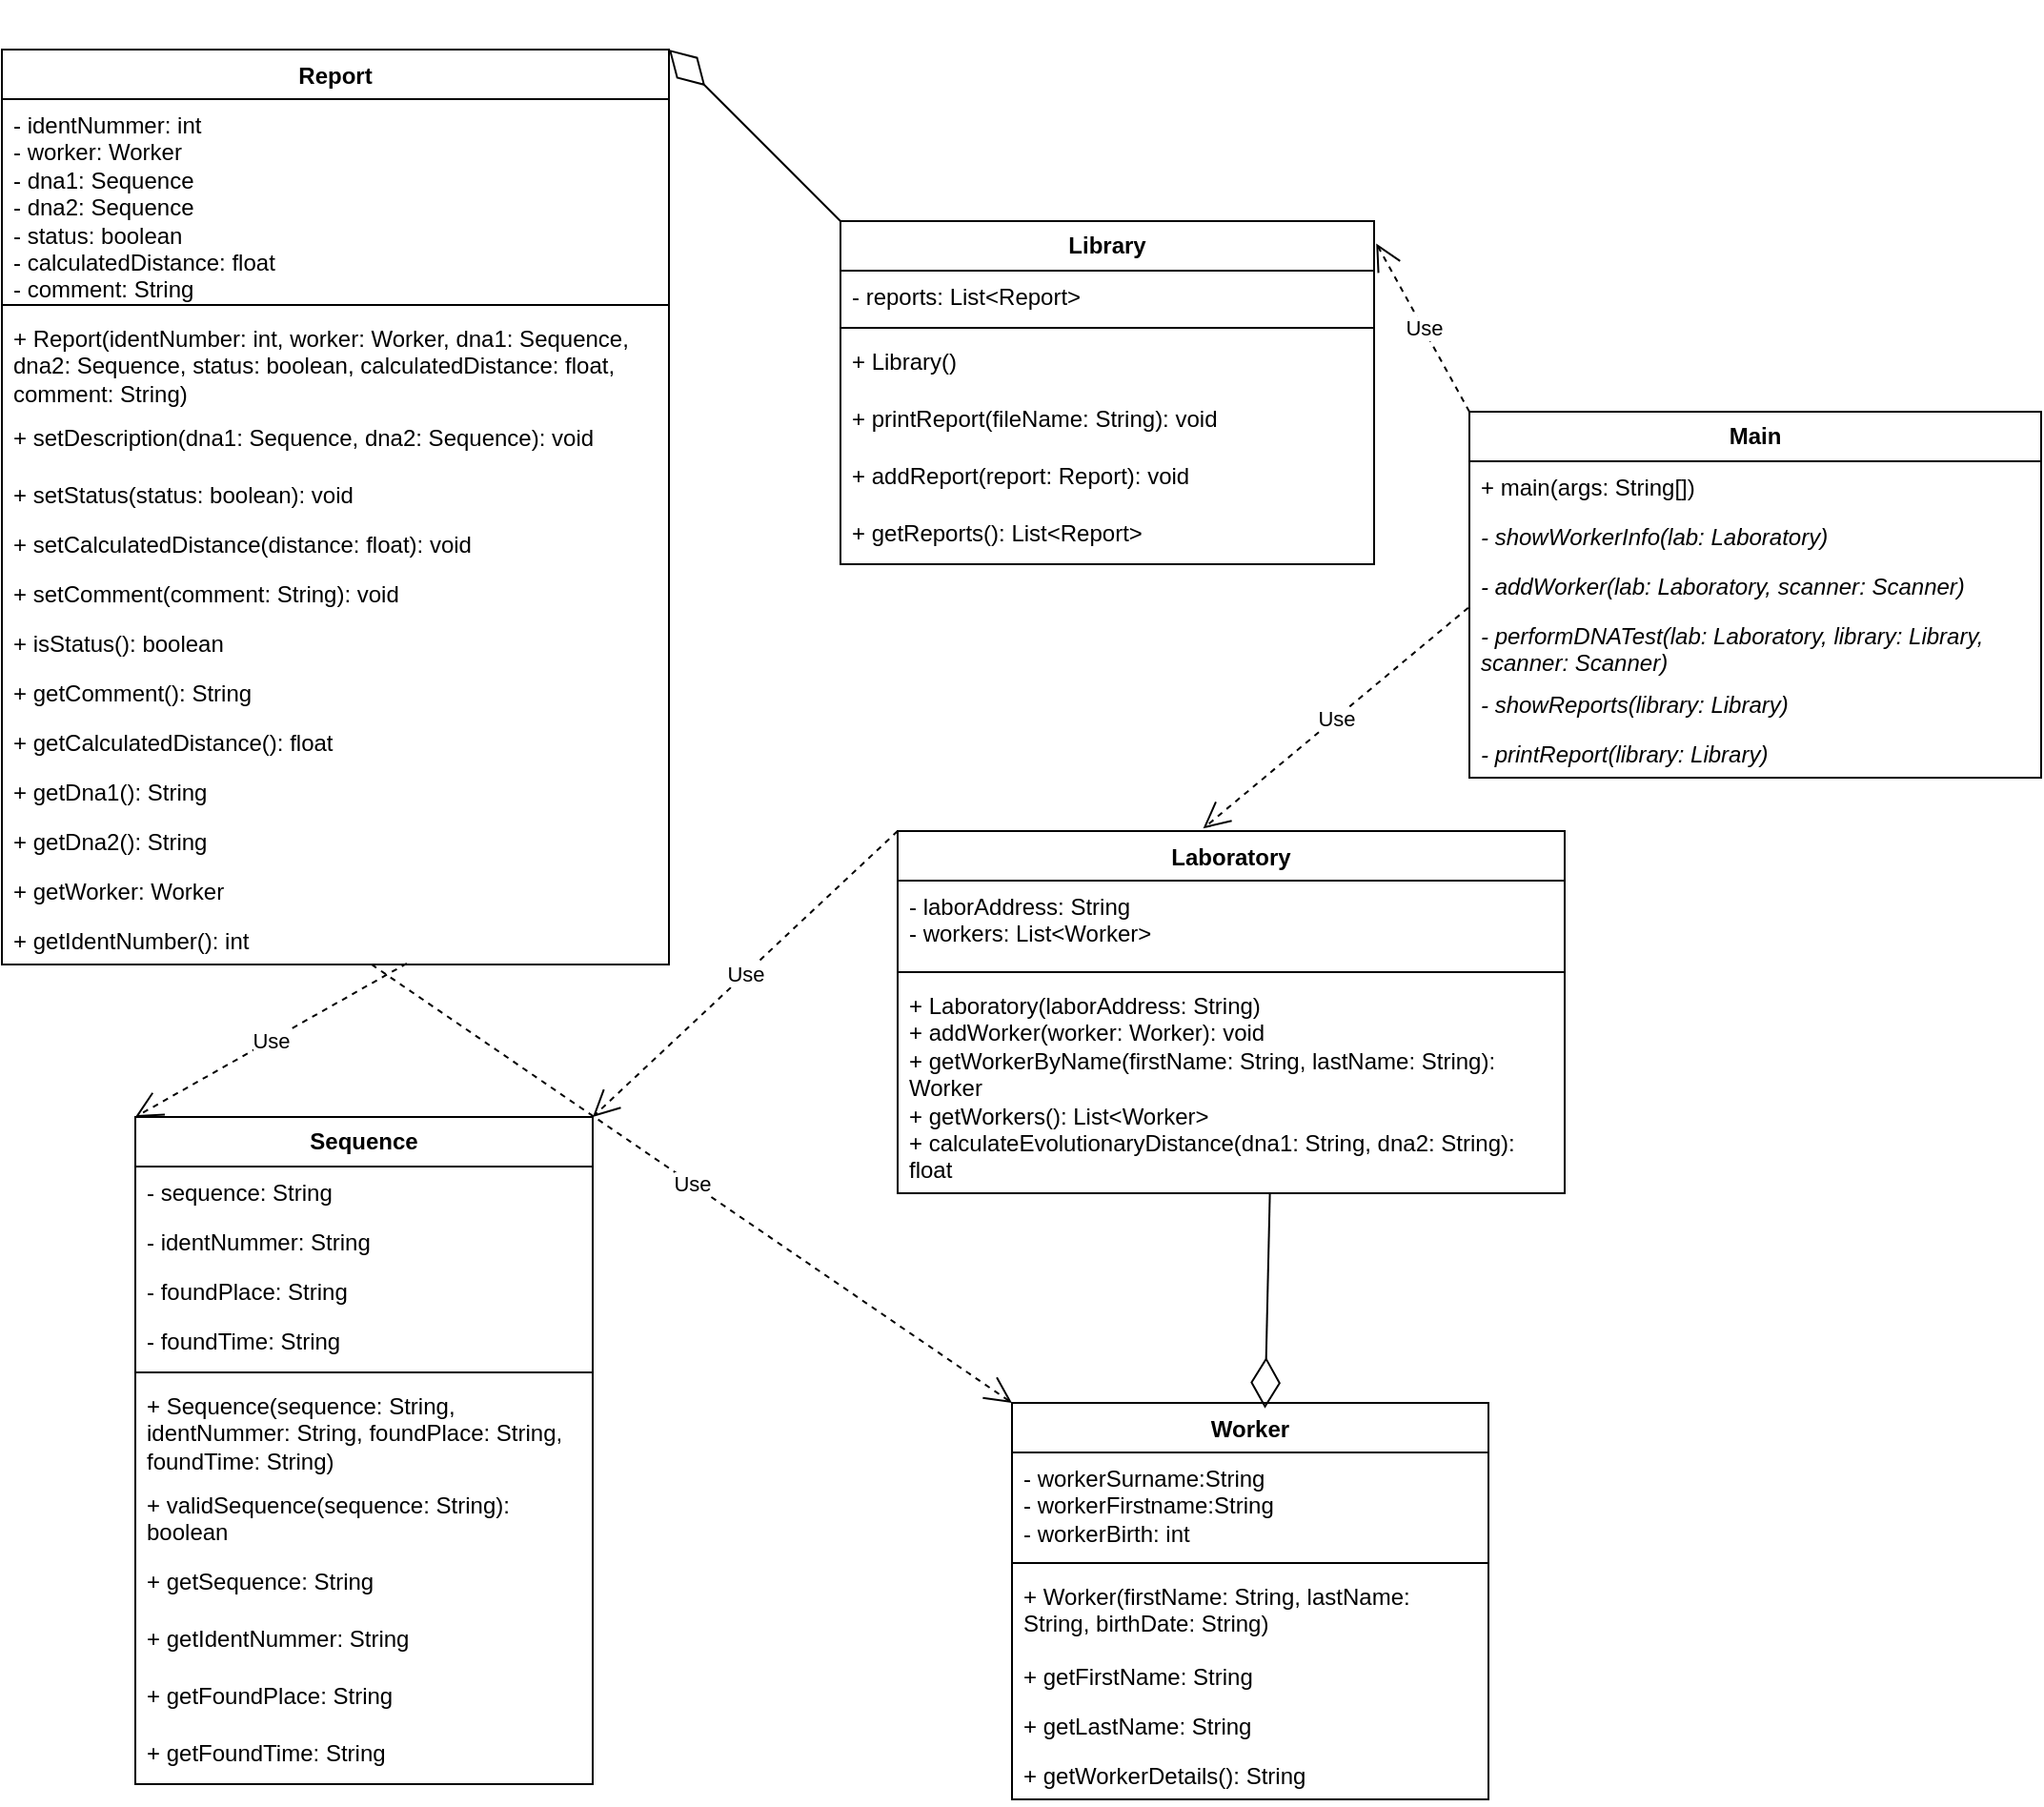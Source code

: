 <mxfile version="22.1.2" type="device">
  <diagram name="Seite-1" id="0Hx22hpihrPdas3sqQu_">
    <mxGraphModel dx="2104" dy="1887" grid="1" gridSize="10" guides="1" tooltips="1" connect="1" arrows="1" fold="1" page="1" pageScale="1" pageWidth="827" pageHeight="1169" math="0" shadow="0">
      <root>
        <mxCell id="0" />
        <mxCell id="1" parent="0" />
        <mxCell id="uteRZzkSLJ6UjPzQ1UW6-1" value="&lt;b&gt;Library&lt;/b&gt;" style="swimlane;fontStyle=0;childLayout=stackLayout;horizontal=1;startSize=26;fillColor=none;horizontalStack=0;resizeParent=1;resizeParentMax=0;resizeLast=0;collapsible=1;marginBottom=0;whiteSpace=wrap;html=1;" parent="1" vertex="1">
          <mxGeometry x="-90" y="-230" width="280" height="180" as="geometry" />
        </mxCell>
        <mxCell id="uteRZzkSLJ6UjPzQ1UW6-2" value=" - reports: List&amp;lt;Report&amp;gt;      " style="text;strokeColor=none;fillColor=none;align=left;verticalAlign=top;spacingLeft=4;spacingRight=4;overflow=hidden;rotatable=0;points=[[0,0.5],[1,0.5]];portConstraint=eastwest;whiteSpace=wrap;html=1;" parent="uteRZzkSLJ6UjPzQ1UW6-1" vertex="1">
          <mxGeometry y="26" width="280" height="26" as="geometry" />
        </mxCell>
        <mxCell id="uteRZzkSLJ6UjPzQ1UW6-15" value="" style="line;strokeWidth=1;fillColor=none;align=left;verticalAlign=middle;spacingTop=-1;spacingLeft=3;spacingRight=3;rotatable=0;labelPosition=right;points=[];portConstraint=eastwest;strokeColor=inherit;" parent="uteRZzkSLJ6UjPzQ1UW6-1" vertex="1">
          <mxGeometry y="52" width="280" height="8" as="geometry" />
        </mxCell>
        <mxCell id="uteRZzkSLJ6UjPzQ1UW6-4" value="+ Library()" style="text;strokeColor=none;fillColor=none;align=left;verticalAlign=top;spacingLeft=4;spacingRight=4;overflow=hidden;rotatable=0;points=[[0,0.5],[1,0.5]];portConstraint=eastwest;whiteSpace=wrap;html=1;" parent="uteRZzkSLJ6UjPzQ1UW6-1" vertex="1">
          <mxGeometry y="60" width="280" height="30" as="geometry" />
        </mxCell>
        <mxCell id="81vY_X4XIZrNd0NV0U72-1" value="+ printReport(fileName: String): void" style="text;strokeColor=none;fillColor=none;align=left;verticalAlign=top;spacingLeft=4;spacingRight=4;overflow=hidden;rotatable=0;points=[[0,0.5],[1,0.5]];portConstraint=eastwest;whiteSpace=wrap;html=1;" parent="uteRZzkSLJ6UjPzQ1UW6-1" vertex="1">
          <mxGeometry y="90" width="280" height="30" as="geometry" />
        </mxCell>
        <mxCell id="0sT3gICee3BTcCy5-PnE-8" value="+ addReport(report: Report): void    " style="text;strokeColor=none;fillColor=none;align=left;verticalAlign=top;spacingLeft=4;spacingRight=4;overflow=hidden;rotatable=0;points=[[0,0.5],[1,0.5]];portConstraint=eastwest;whiteSpace=wrap;html=1;" parent="uteRZzkSLJ6UjPzQ1UW6-1" vertex="1">
          <mxGeometry y="120" width="280" height="30" as="geometry" />
        </mxCell>
        <mxCell id="0sT3gICee3BTcCy5-PnE-9" value="+ getReports(): List&amp;lt;Report&amp;gt;" style="text;strokeColor=none;fillColor=none;align=left;verticalAlign=top;spacingLeft=4;spacingRight=4;overflow=hidden;rotatable=0;points=[[0,0.5],[1,0.5]];portConstraint=eastwest;whiteSpace=wrap;html=1;" parent="uteRZzkSLJ6UjPzQ1UW6-1" vertex="1">
          <mxGeometry y="150" width="280" height="30" as="geometry" />
        </mxCell>
        <mxCell id="QUbYyuDZn67epDEEDpF1-30" value="Laboratory" style="swimlane;fontStyle=1;align=center;verticalAlign=top;childLayout=stackLayout;horizontal=1;startSize=26;horizontalStack=0;resizeParent=1;resizeParentMax=0;resizeLast=0;collapsible=1;marginBottom=0;whiteSpace=wrap;html=1;" parent="1" vertex="1">
          <mxGeometry x="-60" y="90" width="350" height="190" as="geometry" />
        </mxCell>
        <mxCell id="QUbYyuDZn67epDEEDpF1-31" value="- laborAddress: String&lt;br&gt;- workers: List&amp;lt;Worker&amp;gt;" style="text;strokeColor=none;fillColor=none;align=left;verticalAlign=top;spacingLeft=4;spacingRight=4;overflow=hidden;rotatable=0;points=[[0,0.5],[1,0.5]];portConstraint=eastwest;whiteSpace=wrap;html=1;" parent="QUbYyuDZn67epDEEDpF1-30" vertex="1">
          <mxGeometry y="26" width="350" height="44" as="geometry" />
        </mxCell>
        <mxCell id="QUbYyuDZn67epDEEDpF1-32" value="" style="line;strokeWidth=1;fillColor=none;align=left;verticalAlign=middle;spacingTop=-1;spacingLeft=3;spacingRight=3;rotatable=0;labelPosition=right;points=[];portConstraint=eastwest;strokeColor=inherit;" parent="QUbYyuDZn67epDEEDpF1-30" vertex="1">
          <mxGeometry y="70" width="350" height="8" as="geometry" />
        </mxCell>
        <mxCell id="QUbYyuDZn67epDEEDpF1-33" value="+ Laboratory(laborAddress: String)&lt;br&gt;+ addWorker(worker: Worker): void&lt;br style=&quot;border-color: var(--border-color);&quot;&gt;+ getWorkerByName(firstName: String, lastName: String): Worker&lt;br&gt;+ getWorkers(): List&amp;lt;Worker&amp;gt;&lt;br&gt;+ calculateEvolutionaryDistance(dna1: String, dna2: String): float" style="text;strokeColor=none;fillColor=none;align=left;verticalAlign=top;spacingLeft=4;spacingRight=4;overflow=hidden;rotatable=0;points=[[0,0.5],[1,0.5]];portConstraint=eastwest;whiteSpace=wrap;html=1;" parent="QUbYyuDZn67epDEEDpF1-30" vertex="1">
          <mxGeometry y="78" width="350" height="112" as="geometry" />
        </mxCell>
        <mxCell id="QUbYyuDZn67epDEEDpF1-39" value="Report" style="swimlane;fontStyle=1;align=center;verticalAlign=top;childLayout=stackLayout;horizontal=1;startSize=26;horizontalStack=0;resizeParent=1;resizeParentMax=0;resizeLast=0;collapsible=1;marginBottom=0;whiteSpace=wrap;html=1;" parent="1" vertex="1">
          <mxGeometry x="-530" y="-320" width="350" height="480" as="geometry" />
        </mxCell>
        <mxCell id="QUbYyuDZn67epDEEDpF1-42" value="- identNummer: int&lt;br&gt;- worker: Worker&amp;nbsp;&lt;br&gt;- dna1: Sequence&lt;br&gt;- dna2: Sequence&lt;br&gt;- status: boolean&lt;br&gt;- calculatedDistance: float&amp;nbsp;&lt;br&gt;- comment: String&amp;nbsp;&amp;nbsp;&lt;br&gt;&amp;nbsp;" style="text;strokeColor=none;fillColor=none;align=left;verticalAlign=top;spacingLeft=4;spacingRight=4;overflow=hidden;rotatable=0;points=[[0,0.5],[1,0.5]];portConstraint=eastwest;whiteSpace=wrap;html=1;" parent="QUbYyuDZn67epDEEDpF1-39" vertex="1">
          <mxGeometry y="26" width="350" height="104" as="geometry" />
        </mxCell>
        <mxCell id="QUbYyuDZn67epDEEDpF1-41" value="" style="line;strokeWidth=1;fillColor=none;align=left;verticalAlign=middle;spacingTop=-1;spacingLeft=3;spacingRight=3;rotatable=0;labelPosition=right;points=[];portConstraint=eastwest;strokeColor=inherit;" parent="QUbYyuDZn67epDEEDpF1-39" vertex="1">
          <mxGeometry y="130" width="350" height="8" as="geometry" />
        </mxCell>
        <mxCell id="QUbYyuDZn67epDEEDpF1-43" value="+ Report(identNumber: int, worker: Worker, dna1: Sequence, dna2: Sequence, status: boolean, calculatedDistance: float, comment: String)" style="text;strokeColor=none;fillColor=none;align=left;verticalAlign=top;spacingLeft=4;spacingRight=4;overflow=hidden;rotatable=0;points=[[0,0.5],[1,0.5]];portConstraint=eastwest;whiteSpace=wrap;html=1;" parent="QUbYyuDZn67epDEEDpF1-39" vertex="1">
          <mxGeometry y="138" width="350" height="52" as="geometry" />
        </mxCell>
        <mxCell id="QUbYyuDZn67epDEEDpF1-44" value="+ setDescription(dna1: Sequence, dna2: Sequence): void" style="text;strokeColor=none;fillColor=none;align=left;verticalAlign=top;spacingLeft=4;spacingRight=4;overflow=hidden;rotatable=0;points=[[0,0.5],[1,0.5]];portConstraint=eastwest;whiteSpace=wrap;html=1;" parent="QUbYyuDZn67epDEEDpF1-39" vertex="1">
          <mxGeometry y="190" width="350" height="30" as="geometry" />
        </mxCell>
        <mxCell id="QUbYyuDZn67epDEEDpF1-45" value=" + setStatus(status: boolean): void " style="text;strokeColor=none;fillColor=none;align=left;verticalAlign=top;spacingLeft=4;spacingRight=4;overflow=hidden;rotatable=0;points=[[0,0.5],[1,0.5]];portConstraint=eastwest;whiteSpace=wrap;html=1;" parent="QUbYyuDZn67epDEEDpF1-39" vertex="1">
          <mxGeometry y="220" width="350" height="26" as="geometry" />
        </mxCell>
        <mxCell id="QUbYyuDZn67epDEEDpF1-46" value="+ setCalculatedDistance(distance: float): void" style="text;strokeColor=none;fillColor=none;align=left;verticalAlign=top;spacingLeft=4;spacingRight=4;overflow=hidden;rotatable=0;points=[[0,0.5],[1,0.5]];portConstraint=eastwest;whiteSpace=wrap;html=1;" parent="QUbYyuDZn67epDEEDpF1-39" vertex="1">
          <mxGeometry y="246" width="350" height="26" as="geometry" />
        </mxCell>
        <mxCell id="QUbYyuDZn67epDEEDpF1-47" value="+ setComment(comment: String): void" style="text;strokeColor=none;fillColor=none;align=left;verticalAlign=top;spacingLeft=4;spacingRight=4;overflow=hidden;rotatable=0;points=[[0,0.5],[1,0.5]];portConstraint=eastwest;whiteSpace=wrap;html=1;" parent="QUbYyuDZn67epDEEDpF1-39" vertex="1">
          <mxGeometry y="272" width="350" height="26" as="geometry" />
        </mxCell>
        <mxCell id="81vY_X4XIZrNd0NV0U72-2" value="+ isStatus(): boolean" style="text;strokeColor=none;fillColor=none;align=left;verticalAlign=top;spacingLeft=4;spacingRight=4;overflow=hidden;rotatable=0;points=[[0,0.5],[1,0.5]];portConstraint=eastwest;whiteSpace=wrap;html=1;" parent="QUbYyuDZn67epDEEDpF1-39" vertex="1">
          <mxGeometry y="298" width="350" height="26" as="geometry" />
        </mxCell>
        <mxCell id="81vY_X4XIZrNd0NV0U72-4" value="+ getComment(): String" style="text;strokeColor=none;fillColor=none;align=left;verticalAlign=top;spacingLeft=4;spacingRight=4;overflow=hidden;rotatable=0;points=[[0,0.5],[1,0.5]];portConstraint=eastwest;whiteSpace=wrap;html=1;" parent="QUbYyuDZn67epDEEDpF1-39" vertex="1">
          <mxGeometry y="324" width="350" height="26" as="geometry" />
        </mxCell>
        <mxCell id="81vY_X4XIZrNd0NV0U72-5" value="+ getCalculatedDistance(): float" style="text;strokeColor=none;fillColor=none;align=left;verticalAlign=top;spacingLeft=4;spacingRight=4;overflow=hidden;rotatable=0;points=[[0,0.5],[1,0.5]];portConstraint=eastwest;whiteSpace=wrap;html=1;" parent="QUbYyuDZn67epDEEDpF1-39" vertex="1">
          <mxGeometry y="350" width="350" height="26" as="geometry" />
        </mxCell>
        <mxCell id="81vY_X4XIZrNd0NV0U72-6" value="+ getDna1(): String&amp;nbsp;" style="text;strokeColor=none;fillColor=none;align=left;verticalAlign=top;spacingLeft=4;spacingRight=4;overflow=hidden;rotatable=0;points=[[0,0.5],[1,0.5]];portConstraint=eastwest;whiteSpace=wrap;html=1;" parent="QUbYyuDZn67epDEEDpF1-39" vertex="1">
          <mxGeometry y="376" width="350" height="26" as="geometry" />
        </mxCell>
        <mxCell id="81vY_X4XIZrNd0NV0U72-7" value="+ getDna2(): String&amp;nbsp;" style="text;strokeColor=none;fillColor=none;align=left;verticalAlign=top;spacingLeft=4;spacingRight=4;overflow=hidden;rotatable=0;points=[[0,0.5],[1,0.5]];portConstraint=eastwest;whiteSpace=wrap;html=1;" parent="QUbYyuDZn67epDEEDpF1-39" vertex="1">
          <mxGeometry y="402" width="350" height="26" as="geometry" />
        </mxCell>
        <mxCell id="81vY_X4XIZrNd0NV0U72-8" value="+ getWorker: Worker" style="text;strokeColor=none;fillColor=none;align=left;verticalAlign=top;spacingLeft=4;spacingRight=4;overflow=hidden;rotatable=0;points=[[0,0.5],[1,0.5]];portConstraint=eastwest;whiteSpace=wrap;html=1;" parent="QUbYyuDZn67epDEEDpF1-39" vertex="1">
          <mxGeometry y="428" width="350" height="26" as="geometry" />
        </mxCell>
        <mxCell id="81vY_X4XIZrNd0NV0U72-9" value="+ getIdentNumber(): int" style="text;strokeColor=none;fillColor=none;align=left;verticalAlign=top;spacingLeft=4;spacingRight=4;overflow=hidden;rotatable=0;points=[[0,0.5],[1,0.5]];portConstraint=eastwest;whiteSpace=wrap;html=1;" parent="QUbYyuDZn67epDEEDpF1-39" vertex="1">
          <mxGeometry y="454" width="350" height="26" as="geometry" />
        </mxCell>
        <mxCell id="QUbYyuDZn67epDEEDpF1-48" value="Worker" style="swimlane;fontStyle=1;align=center;verticalAlign=top;childLayout=stackLayout;horizontal=1;startSize=26;horizontalStack=0;resizeParent=1;resizeParentMax=0;resizeLast=0;collapsible=1;marginBottom=0;whiteSpace=wrap;html=1;" parent="1" vertex="1">
          <mxGeometry y="390" width="250" height="208" as="geometry" />
        </mxCell>
        <mxCell id="QUbYyuDZn67epDEEDpF1-49" value="- workerSurname:String&amp;nbsp;&lt;br style=&quot;border-color: var(--border-color);&quot;&gt;- workerFirstname:String&lt;br style=&quot;border-color: var(--border-color);&quot;&gt;- workerBirth: int" style="text;strokeColor=none;fillColor=none;align=left;verticalAlign=top;spacingLeft=4;spacingRight=4;overflow=hidden;rotatable=0;points=[[0,0.5],[1,0.5]];portConstraint=eastwest;whiteSpace=wrap;html=1;" parent="QUbYyuDZn67epDEEDpF1-48" vertex="1">
          <mxGeometry y="26" width="250" height="54" as="geometry" />
        </mxCell>
        <mxCell id="QUbYyuDZn67epDEEDpF1-50" value="" style="line;strokeWidth=1;fillColor=none;align=left;verticalAlign=middle;spacingTop=-1;spacingLeft=3;spacingRight=3;rotatable=0;labelPosition=right;points=[];portConstraint=eastwest;strokeColor=inherit;" parent="QUbYyuDZn67epDEEDpF1-48" vertex="1">
          <mxGeometry y="80" width="250" height="8" as="geometry" />
        </mxCell>
        <mxCell id="QUbYyuDZn67epDEEDpF1-51" value="+ Worker(firstName: String, lastName: String, birthDate: String)" style="text;strokeColor=none;fillColor=none;align=left;verticalAlign=top;spacingLeft=4;spacingRight=4;overflow=hidden;rotatable=0;points=[[0,0.5],[1,0.5]];portConstraint=eastwest;whiteSpace=wrap;html=1;" parent="QUbYyuDZn67epDEEDpF1-48" vertex="1">
          <mxGeometry y="88" width="250" height="42" as="geometry" />
        </mxCell>
        <mxCell id="4cNdER2Mlz7jvbuU59qK-10" value="+ getFirstName: String" style="text;strokeColor=none;fillColor=none;align=left;verticalAlign=top;spacingLeft=4;spacingRight=4;overflow=hidden;rotatable=0;points=[[0,0.5],[1,0.5]];portConstraint=eastwest;whiteSpace=wrap;html=1;" parent="QUbYyuDZn67epDEEDpF1-48" vertex="1">
          <mxGeometry y="130" width="250" height="26" as="geometry" />
        </mxCell>
        <mxCell id="81vY_X4XIZrNd0NV0U72-17" value="+ getLastName: String" style="text;strokeColor=none;fillColor=none;align=left;verticalAlign=top;spacingLeft=4;spacingRight=4;overflow=hidden;rotatable=0;points=[[0,0.5],[1,0.5]];portConstraint=eastwest;whiteSpace=wrap;html=1;" parent="QUbYyuDZn67epDEEDpF1-48" vertex="1">
          <mxGeometry y="156" width="250" height="26" as="geometry" />
        </mxCell>
        <mxCell id="81vY_X4XIZrNd0NV0U72-18" value="+ getWorkerDetails(): String  " style="text;strokeColor=none;fillColor=none;align=left;verticalAlign=top;spacingLeft=4;spacingRight=4;overflow=hidden;rotatable=0;points=[[0,0.5],[1,0.5]];portConstraint=eastwest;whiteSpace=wrap;html=1;" parent="QUbYyuDZn67epDEEDpF1-48" vertex="1">
          <mxGeometry y="182" width="250" height="26" as="geometry" />
        </mxCell>
        <mxCell id="4cNdER2Mlz7jvbuU59qK-2" value="&lt;b&gt;Sequence                &lt;/b&gt;" style="swimlane;fontStyle=0;childLayout=stackLayout;horizontal=1;startSize=26;fillColor=none;horizontalStack=0;resizeParent=1;resizeParentMax=0;resizeLast=0;collapsible=1;marginBottom=0;whiteSpace=wrap;html=1;" parent="1" vertex="1">
          <mxGeometry x="-460" y="240" width="240" height="350" as="geometry" />
        </mxCell>
        <mxCell id="4cNdER2Mlz7jvbuU59qK-3" value="- sequence: String    " style="text;strokeColor=none;fillColor=none;align=left;verticalAlign=top;spacingLeft=4;spacingRight=4;overflow=hidden;rotatable=0;points=[[0,0.5],[1,0.5]];portConstraint=eastwest;whiteSpace=wrap;html=1;" parent="4cNdER2Mlz7jvbuU59qK-2" vertex="1">
          <mxGeometry y="26" width="240" height="26" as="geometry" />
        </mxCell>
        <mxCell id="4cNdER2Mlz7jvbuU59qK-4" value="- identNummer: String    " style="text;strokeColor=none;fillColor=none;align=left;verticalAlign=top;spacingLeft=4;spacingRight=4;overflow=hidden;rotatable=0;points=[[0,0.5],[1,0.5]];portConstraint=eastwest;whiteSpace=wrap;html=1;" parent="4cNdER2Mlz7jvbuU59qK-2" vertex="1">
          <mxGeometry y="52" width="240" height="26" as="geometry" />
        </mxCell>
        <mxCell id="4cNdER2Mlz7jvbuU59qK-5" value="- foundPlace: String         " style="text;strokeColor=none;fillColor=none;align=left;verticalAlign=top;spacingLeft=4;spacingRight=4;overflow=hidden;rotatable=0;points=[[0,0.5],[1,0.5]];portConstraint=eastwest;whiteSpace=wrap;html=1;" parent="4cNdER2Mlz7jvbuU59qK-2" vertex="1">
          <mxGeometry y="78" width="240" height="26" as="geometry" />
        </mxCell>
        <mxCell id="4cNdER2Mlz7jvbuU59qK-6" value="- foundTime: String             " style="text;strokeColor=none;fillColor=none;align=left;verticalAlign=top;spacingLeft=4;spacingRight=4;overflow=hidden;rotatable=0;points=[[0,0.5],[1,0.5]];portConstraint=eastwest;whiteSpace=wrap;html=1;" parent="4cNdER2Mlz7jvbuU59qK-2" vertex="1">
          <mxGeometry y="104" width="240" height="26" as="geometry" />
        </mxCell>
        <mxCell id="4cNdER2Mlz7jvbuU59qK-9" value="" style="line;strokeWidth=1;fillColor=none;align=left;verticalAlign=middle;spacingTop=-1;spacingLeft=3;spacingRight=3;rotatable=0;labelPosition=right;points=[];portConstraint=eastwest;strokeColor=inherit;" parent="4cNdER2Mlz7jvbuU59qK-2" vertex="1">
          <mxGeometry y="130" width="240" height="8" as="geometry" />
        </mxCell>
        <mxCell id="4cNdER2Mlz7jvbuU59qK-7" value="+ Sequence(sequence: String, identNummer: String, foundPlace: String, foundTime: String)         " style="text;strokeColor=none;fillColor=none;align=left;verticalAlign=top;spacingLeft=4;spacingRight=4;overflow=hidden;rotatable=0;points=[[0,0.5],[1,0.5]];portConstraint=eastwest;whiteSpace=wrap;html=1;" parent="4cNdER2Mlz7jvbuU59qK-2" vertex="1">
          <mxGeometry y="138" width="240" height="52" as="geometry" />
        </mxCell>
        <mxCell id="4cNdER2Mlz7jvbuU59qK-8" value="+ validSequence(sequence: String): boolean" style="text;strokeColor=none;fillColor=none;align=left;verticalAlign=top;spacingLeft=4;spacingRight=4;overflow=hidden;rotatable=0;points=[[0,0.5],[1,0.5]];portConstraint=eastwest;whiteSpace=wrap;html=1;" parent="4cNdER2Mlz7jvbuU59qK-2" vertex="1">
          <mxGeometry y="190" width="240" height="40" as="geometry" />
        </mxCell>
        <mxCell id="81vY_X4XIZrNd0NV0U72-10" value="+ getSequence: String" style="text;strokeColor=none;fillColor=none;align=left;verticalAlign=top;spacingLeft=4;spacingRight=4;overflow=hidden;rotatable=0;points=[[0,0.5],[1,0.5]];portConstraint=eastwest;whiteSpace=wrap;html=1;" parent="4cNdER2Mlz7jvbuU59qK-2" vertex="1">
          <mxGeometry y="230" width="240" height="30" as="geometry" />
        </mxCell>
        <mxCell id="81vY_X4XIZrNd0NV0U72-14" value="+ getIdentNummer: String" style="text;strokeColor=none;fillColor=none;align=left;verticalAlign=top;spacingLeft=4;spacingRight=4;overflow=hidden;rotatable=0;points=[[0,0.5],[1,0.5]];portConstraint=eastwest;whiteSpace=wrap;html=1;" parent="4cNdER2Mlz7jvbuU59qK-2" vertex="1">
          <mxGeometry y="260" width="240" height="30" as="geometry" />
        </mxCell>
        <mxCell id="81vY_X4XIZrNd0NV0U72-15" value="+ getFoundPlace: String" style="text;strokeColor=none;fillColor=none;align=left;verticalAlign=top;spacingLeft=4;spacingRight=4;overflow=hidden;rotatable=0;points=[[0,0.5],[1,0.5]];portConstraint=eastwest;whiteSpace=wrap;html=1;" parent="4cNdER2Mlz7jvbuU59qK-2" vertex="1">
          <mxGeometry y="290" width="240" height="30" as="geometry" />
        </mxCell>
        <mxCell id="81vY_X4XIZrNd0NV0U72-16" value="+ getFoundTime: String" style="text;strokeColor=none;fillColor=none;align=left;verticalAlign=top;spacingLeft=4;spacingRight=4;overflow=hidden;rotatable=0;points=[[0,0.5],[1,0.5]];portConstraint=eastwest;whiteSpace=wrap;html=1;" parent="4cNdER2Mlz7jvbuU59qK-2" vertex="1">
          <mxGeometry y="320" width="240" height="30" as="geometry" />
        </mxCell>
        <mxCell id="0sT3gICee3BTcCy5-PnE-1" value="&lt;b&gt;Main&lt;/b&gt;" style="swimlane;fontStyle=0;childLayout=stackLayout;horizontal=1;startSize=26;fillColor=none;horizontalStack=0;resizeParent=1;resizeParentMax=0;resizeLast=0;collapsible=1;marginBottom=0;whiteSpace=wrap;html=1;" parent="1" vertex="1">
          <mxGeometry x="240" y="-130" width="300" height="192" as="geometry" />
        </mxCell>
        <mxCell id="0sT3gICee3BTcCy5-PnE-2" value="+ main(&lt;span class=&quot;hljs-attribute&quot;&gt;args&lt;/span&gt;: String[])" style="text;strokeColor=none;fillColor=none;align=left;verticalAlign=top;spacingLeft=4;spacingRight=4;overflow=hidden;rotatable=0;points=[[0,0.5],[1,0.5]];portConstraint=eastwest;whiteSpace=wrap;html=1;" parent="0sT3gICee3BTcCy5-PnE-1" vertex="1">
          <mxGeometry y="26" width="300" height="26" as="geometry" />
        </mxCell>
        <mxCell id="0sT3gICee3BTcCy5-PnE-3" value="&lt;i&gt;- showWorkerInfo(&lt;span class=&quot;hljs-attribute&quot;&gt;lab&lt;/span&gt;: Laboratory)&lt;br&gt;&lt;/i&gt;" style="text;strokeColor=none;fillColor=none;align=left;verticalAlign=top;spacingLeft=4;spacingRight=4;overflow=hidden;rotatable=0;points=[[0,0.5],[1,0.5]];portConstraint=eastwest;whiteSpace=wrap;html=1;" parent="0sT3gICee3BTcCy5-PnE-1" vertex="1">
          <mxGeometry y="52" width="300" height="26" as="geometry" />
        </mxCell>
        <mxCell id="0sT3gICee3BTcCy5-PnE-4" value="&lt;i&gt;- addWorker(&lt;span class=&quot;hljs-attribute&quot;&gt;lab&lt;/span&gt;: Laboratory, &lt;span class=&quot;hljs-attribute&quot;&gt;scanner&lt;/span&gt;: Scanner)&lt;/i&gt;" style="text;strokeColor=none;fillColor=none;align=left;verticalAlign=top;spacingLeft=4;spacingRight=4;overflow=hidden;rotatable=0;points=[[0,0.5],[1,0.5]];portConstraint=eastwest;whiteSpace=wrap;html=1;" parent="0sT3gICee3BTcCy5-PnE-1" vertex="1">
          <mxGeometry y="78" width="300" height="26" as="geometry" />
        </mxCell>
        <mxCell id="0sT3gICee3BTcCy5-PnE-5" value="&lt;i&gt;- performDNATest(&lt;span class=&quot;hljs-attribute&quot;&gt;lab&lt;/span&gt;: Laboratory, &lt;span class=&quot;hljs-attribute&quot;&gt;library&lt;/span&gt;: Library, &lt;span class=&quot;hljs-attribute&quot;&gt;scanner&lt;/span&gt;: Scanner)&lt;/i&gt;" style="text;strokeColor=none;fillColor=none;align=left;verticalAlign=top;spacingLeft=4;spacingRight=4;overflow=hidden;rotatable=0;points=[[0,0.5],[1,0.5]];portConstraint=eastwest;whiteSpace=wrap;html=1;" parent="0sT3gICee3BTcCy5-PnE-1" vertex="1">
          <mxGeometry y="104" width="300" height="36" as="geometry" />
        </mxCell>
        <mxCell id="0sT3gICee3BTcCy5-PnE-6" value="&lt;i&gt;- showReports(&lt;span class=&quot;hljs-attribute&quot;&gt;library&lt;/span&gt;: Library)&lt;/i&gt;" style="text;strokeColor=none;fillColor=none;align=left;verticalAlign=top;spacingLeft=4;spacingRight=4;overflow=hidden;rotatable=0;points=[[0,0.5],[1,0.5]];portConstraint=eastwest;whiteSpace=wrap;html=1;" parent="0sT3gICee3BTcCy5-PnE-1" vertex="1">
          <mxGeometry y="140" width="300" height="26" as="geometry" />
        </mxCell>
        <mxCell id="0sT3gICee3BTcCy5-PnE-7" value="&lt;i&gt;- printReport(&lt;span class=&quot;hljs-attribute&quot;&gt;library&lt;/span&gt;: Library)&lt;/i&gt;" style="text;strokeColor=none;fillColor=none;align=left;verticalAlign=top;spacingLeft=4;spacingRight=4;overflow=hidden;rotatable=0;points=[[0,0.5],[1,0.5]];portConstraint=eastwest;whiteSpace=wrap;html=1;" parent="0sT3gICee3BTcCy5-PnE-1" vertex="1">
          <mxGeometry y="166" width="300" height="26" as="geometry" />
        </mxCell>
        <mxCell id="0sT3gICee3BTcCy5-PnE-11" value="Use" style="endArrow=open;endSize=12;dashed=1;html=1;rounded=0;exitX=0;exitY=0;exitDx=0;exitDy=0;entryX=1.004;entryY=0.065;entryDx=0;entryDy=0;entryPerimeter=0;" parent="1" source="0sT3gICee3BTcCy5-PnE-1" target="uteRZzkSLJ6UjPzQ1UW6-1" edge="1">
          <mxGeometry width="160" relative="1" as="geometry">
            <mxPoint x="350" y="240" as="sourcePoint" />
            <mxPoint x="510" y="240" as="targetPoint" />
          </mxGeometry>
        </mxCell>
        <mxCell id="0sT3gICee3BTcCy5-PnE-12" value="Use" style="endArrow=open;endSize=12;dashed=1;html=1;rounded=0;exitX=-0.002;exitY=-0.032;exitDx=0;exitDy=0;entryX=0.458;entryY=-0.007;entryDx=0;entryDy=0;entryPerimeter=0;exitPerimeter=0;" parent="1" source="0sT3gICee3BTcCy5-PnE-5" target="QUbYyuDZn67epDEEDpF1-30" edge="1">
          <mxGeometry width="160" relative="1" as="geometry">
            <mxPoint x="350" y="240" as="sourcePoint" />
            <mxPoint x="510" y="240" as="targetPoint" />
          </mxGeometry>
        </mxCell>
        <mxCell id="0sT3gICee3BTcCy5-PnE-13" value="" style="endArrow=diamondThin;endFill=0;endSize=24;html=1;rounded=0;exitX=0.558;exitY=1.003;exitDx=0;exitDy=0;exitPerimeter=0;entryX=0.531;entryY=0.014;entryDx=0;entryDy=0;entryPerimeter=0;" parent="1" source="QUbYyuDZn67epDEEDpF1-33" target="QUbYyuDZn67epDEEDpF1-48" edge="1">
          <mxGeometry width="160" relative="1" as="geometry">
            <mxPoint x="350" y="240" as="sourcePoint" />
            <mxPoint x="510" y="240" as="targetPoint" />
          </mxGeometry>
        </mxCell>
        <mxCell id="0sT3gICee3BTcCy5-PnE-14" value="Use" style="endArrow=open;endSize=12;dashed=1;html=1;rounded=0;exitX=0;exitY=0;exitDx=0;exitDy=0;entryX=1;entryY=0;entryDx=0;entryDy=0;" parent="1" source="QUbYyuDZn67epDEEDpF1-30" target="4cNdER2Mlz7jvbuU59qK-2" edge="1">
          <mxGeometry width="160" relative="1" as="geometry">
            <mxPoint x="70" y="290" as="sourcePoint" />
            <mxPoint x="230" y="290" as="targetPoint" />
          </mxGeometry>
        </mxCell>
        <mxCell id="0sT3gICee3BTcCy5-PnE-17" value="" style="endArrow=diamondThin;endFill=0;endSize=24;html=1;rounded=0;exitX=0;exitY=0;exitDx=0;exitDy=0;entryX=1;entryY=0;entryDx=0;entryDy=0;" parent="1" source="uteRZzkSLJ6UjPzQ1UW6-1" target="QUbYyuDZn67epDEEDpF1-39" edge="1">
          <mxGeometry width="160" relative="1" as="geometry">
            <mxPoint x="-70" y="170" as="sourcePoint" />
            <mxPoint x="90" y="170" as="targetPoint" />
          </mxGeometry>
        </mxCell>
        <mxCell id="aPXDK4ytnkapkTxN6vtr-2" value="Use" style="endArrow=open;endSize=12;dashed=1;html=1;rounded=0;exitX=0.607;exitY=0.978;exitDx=0;exitDy=0;exitPerimeter=0;entryX=0;entryY=0;entryDx=0;entryDy=0;" parent="1" source="81vY_X4XIZrNd0NV0U72-9" target="4cNdER2Mlz7jvbuU59qK-2" edge="1">
          <mxGeometry width="160" relative="1" as="geometry">
            <mxPoint x="-240" y="200" as="sourcePoint" />
            <mxPoint x="-80" y="200" as="targetPoint" />
          </mxGeometry>
        </mxCell>
        <mxCell id="dPbdTrDD7xhuboDbBQq8-2" value="Use" style="endArrow=open;endSize=12;dashed=1;html=1;rounded=0;entryX=0;entryY=0;entryDx=0;entryDy=0;" edge="1" parent="1" source="81vY_X4XIZrNd0NV0U72-9" target="QUbYyuDZn67epDEEDpF1-48">
          <mxGeometry width="160" relative="1" as="geometry">
            <mxPoint x="-260" y="210" as="sourcePoint" />
            <mxPoint x="-100" y="210" as="targetPoint" />
          </mxGeometry>
        </mxCell>
      </root>
    </mxGraphModel>
  </diagram>
</mxfile>
